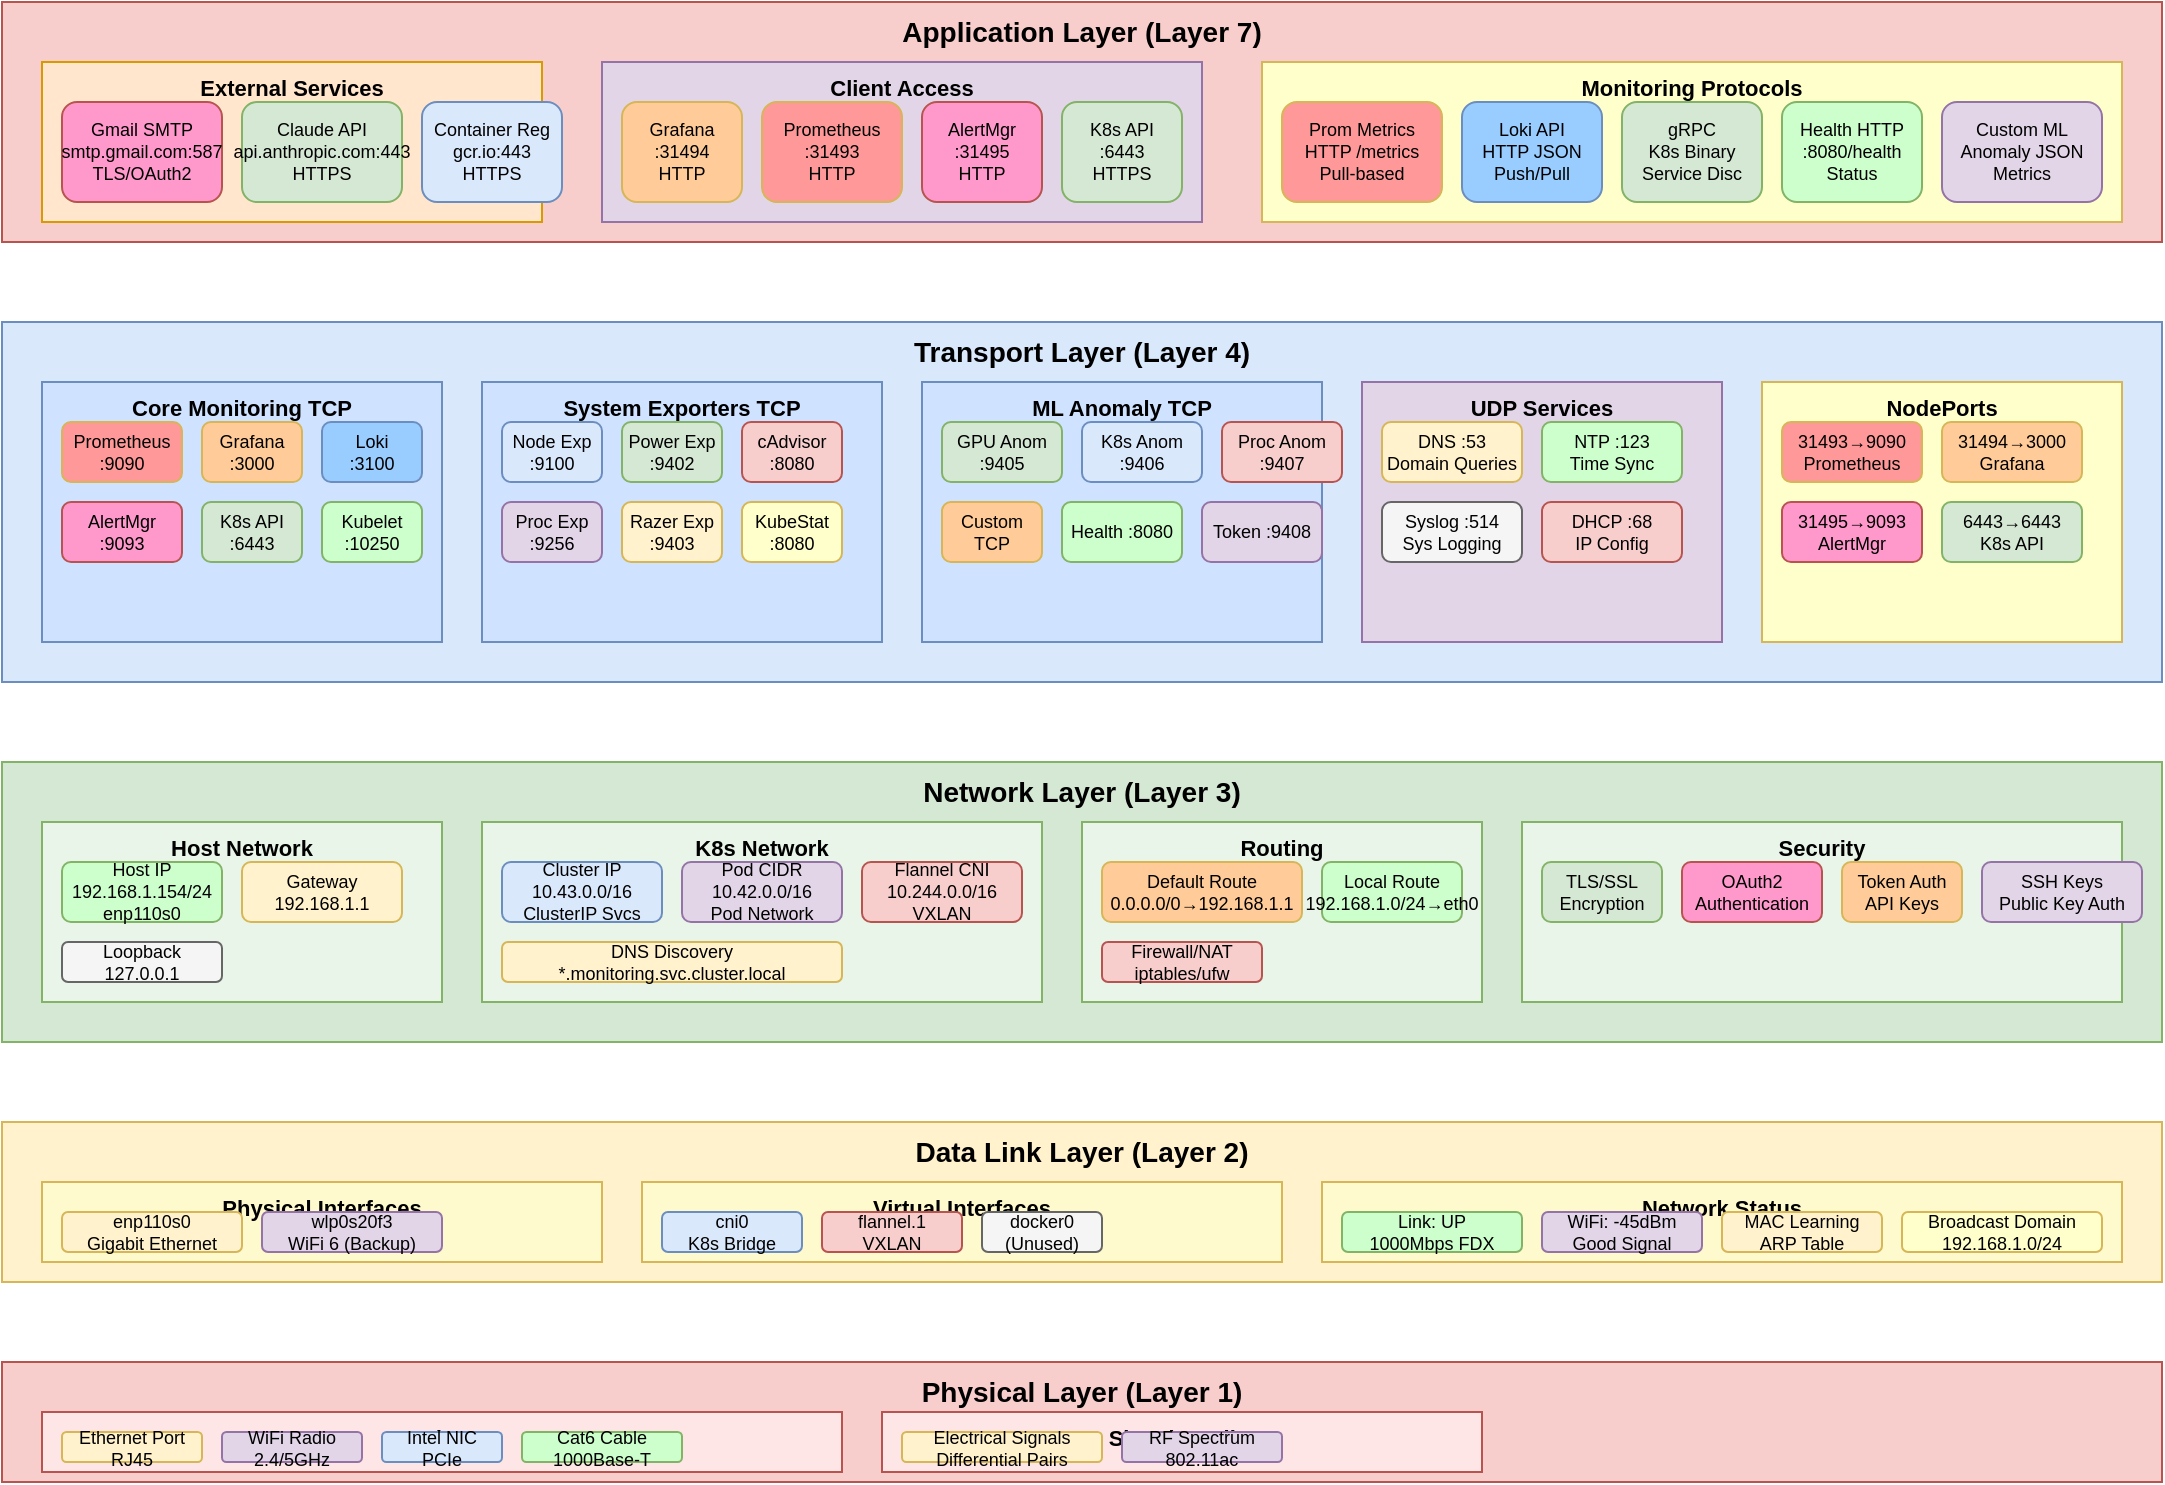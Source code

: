 <mxfile version="24.4.8" type="device">
  <diagram name="ODIN-Network" id="network-diagram">
    <mxGraphModel dx="1422" dy="794" grid="1" gridSize="10" guides="1" tooltips="1" connect="1" arrows="1" fold="1" page="1" pageScale="1" pageWidth="1169" pageHeight="827" math="0" shadow="0">
      <root>
        <mxCell id="0"/>
        <mxCell id="1" parent="0"/>
        
        <mxCell id="2" value="Application Layer (Layer 7)" style="rounded=0;whiteSpace=wrap;html=1;fillColor=#f8cecc;strokeColor=#b85450;fontSize=14;fontStyle=1;verticalAlign=top;" vertex="1" parent="1">
          <mxGeometry x="40" y="40" width="1080" height="120" as="geometry"/>
        </mxCell>
        
        <mxCell id="3" value="External Services" style="rounded=0;whiteSpace=wrap;html=1;fillColor=#ffe6cc;strokeColor=#d79b00;fontSize=11;fontStyle=1;verticalAlign=top;" vertex="1" parent="1">
          <mxGeometry x="60" y="70" width="250" height="80" as="geometry"/>
        </mxCell>
        
        <mxCell id="4" value="Gmail SMTP&#xa;smtp.gmail.com:587&#xa;TLS/OAuth2" style="rounded=1;whiteSpace=wrap;html=1;fillColor=#ff99cc;strokeColor=#b85450;fontSize=9;" vertex="1" parent="1">
          <mxGeometry x="70" y="90" width="80" height="50" as="geometry"/>
        </mxCell>
        
        <mxCell id="5" value="Claude API&#xa;api.anthropic.com:443&#xa;HTTPS" style="rounded=1;whiteSpace=wrap;html=1;fillColor=#d5e8d4;strokeColor=#82b366;fontSize=9;" vertex="1" parent="1">
          <mxGeometry x="160" y="90" width="80" height="50" as="geometry"/>
        </mxCell>
        
        <mxCell id="6" value="Container Reg&#xa;gcr.io:443&#xa;HTTPS" style="rounded=1;whiteSpace=wrap;html=1;fillColor=#dae8fc;strokeColor=#6c8ebf;fontSize=9;" vertex="1" parent="1">
          <mxGeometry x="250" y="90" width="70" height="50" as="geometry"/>
        </mxCell>
        
        <mxCell id="7" value="Client Access" style="rounded=0;whiteSpace=wrap;html=1;fillColor=#e1d5e7;strokeColor=#9673a6;fontSize=11;fontStyle=1;verticalAlign=top;" vertex="1" parent="1">
          <mxGeometry x="340" y="70" width="300" height="80" as="geometry"/>
        </mxCell>
        
        <mxCell id="8" value="Grafana&#xa;:31494&#xa;HTTP" style="rounded=1;whiteSpace=wrap;html=1;fillColor=#ffcc99;strokeColor=#d6b656;fontSize=9;" vertex="1" parent="1">
          <mxGeometry x="350" y="90" width="60" height="50" as="geometry"/>
        </mxCell>
        
        <mxCell id="9" value="Prometheus&#xa;:31493&#xa;HTTP" style="rounded=1;whiteSpace=wrap;html=1;fillColor=#ff9999;strokeColor=#d6b656;fontSize=9;" vertex="1" parent="1">
          <mxGeometry x="420" y="90" width="70" height="50" as="geometry"/>
        </mxCell>
        
        <mxCell id="10" value="AlertMgr&#xa;:31495&#xa;HTTP" style="rounded=1;whiteSpace=wrap;html=1;fillColor=#ff99cc;strokeColor=#b85450;fontSize=9;" vertex="1" parent="1">
          <mxGeometry x="500" y="90" width="60" height="50" as="geometry"/>
        </mxCell>
        
        <mxCell id="11" value="K8s API&#xa;:6443&#xa;HTTPS" style="rounded=1;whiteSpace=wrap;html=1;fillColor=#d5e8d4;strokeColor=#82b366;fontSize=9;" vertex="1" parent="1">
          <mxGeometry x="570" y="90" width="60" height="50" as="geometry"/>
        </mxCell>
        
        <mxCell id="12" value="Monitoring Protocols" style="rounded=0;whiteSpace=wrap;html=1;fillColor=#ffffcc;strokeColor=#d6b656;fontSize=11;fontStyle=1;verticalAlign=top;" vertex="1" parent="1">
          <mxGeometry x="670" y="70" width="430" height="80" as="geometry"/>
        </mxCell>
        
        <mxCell id="13" value="Prom Metrics&#xa;HTTP /metrics&#xa;Pull-based" style="rounded=1;whiteSpace=wrap;html=1;fillColor=#ff9999;strokeColor=#d6b656;fontSize=9;" vertex="1" parent="1">
          <mxGeometry x="680" y="90" width="80" height="50" as="geometry"/>
        </mxCell>
        
        <mxCell id="14" value="Loki API&#xa;HTTP JSON&#xa;Push/Pull" style="rounded=1;whiteSpace=wrap;html=1;fillColor=#99ccff;strokeColor=#6c8ebf;fontSize=9;" vertex="1" parent="1">
          <mxGeometry x="770" y="90" width="70" height="50" as="geometry"/>
        </mxCell>
        
        <mxCell id="15" value="gRPC&#xa;K8s Binary&#xa;Service Disc" style="rounded=1;whiteSpace=wrap;html=1;fillColor=#d5e8d4;strokeColor=#82b366;fontSize=9;" vertex="1" parent="1">
          <mxGeometry x="850" y="90" width="70" height="50" as="geometry"/>
        </mxCell>
        
        <mxCell id="16" value="Health HTTP&#xa;:8080/health&#xa;Status" style="rounded=1;whiteSpace=wrap;html=1;fillColor=#ccffcc;strokeColor=#82b366;fontSize=9;" vertex="1" parent="1">
          <mxGeometry x="930" y="90" width="70" height="50" as="geometry"/>
        </mxCell>
        
        <mxCell id="17" value="Custom ML&#xa;Anomaly JSON&#xa;Metrics" style="rounded=1;whiteSpace=wrap;html=1;fillColor=#e1d5e7;strokeColor=#9673a6;fontSize=9;" vertex="1" parent="1">
          <mxGeometry x="1010" y="90" width="80" height="50" as="geometry"/>
        </mxCell>
        
        <mxCell id="18" value="Transport Layer (Layer 4)" style="rounded=0;whiteSpace=wrap;html=1;fillColor=#dae8fc;strokeColor=#6c8ebf;fontSize=14;fontStyle=1;verticalAlign=top;" vertex="1" parent="1">
          <mxGeometry x="40" y="200" width="1080" height="180" as="geometry"/>
        </mxCell>
        
        <mxCell id="19" value="Core Monitoring TCP" style="rounded=0;whiteSpace=wrap;html=1;fillColor=#cfe2ff;strokeColor=#6c8ebf;fontSize=11;fontStyle=1;verticalAlign=top;" vertex="1" parent="1">
          <mxGeometry x="60" y="230" width="200" height="130" as="geometry"/>
        </mxCell>
        
        <mxCell id="20" value="Prometheus&#xa;:9090" style="rounded=1;whiteSpace=wrap;html=1;fillColor=#ff9999;strokeColor=#d6b656;fontSize=9;" vertex="1" parent="1">
          <mxGeometry x="70" y="250" width="60" height="30" as="geometry"/>
        </mxCell>
        
        <mxCell id="21" value="Grafana&#xa;:3000" style="rounded=1;whiteSpace=wrap;html=1;fillColor=#ffcc99;strokeColor=#d6b656;fontSize=9;" vertex="1" parent="1">
          <mxGeometry x="140" y="250" width="50" height="30" as="geometry"/>
        </mxCell>
        
        <mxCell id="22" value="Loki&#xa;:3100" style="rounded=1;whiteSpace=wrap;html=1;fillColor=#99ccff;strokeColor=#6c8ebf;fontSize=9;" vertex="1" parent="1">
          <mxGeometry x="200" y="250" width="50" height="30" as="geometry"/>
        </mxCell>
        
        <mxCell id="23" value="AlertMgr&#xa;:9093" style="rounded=1;whiteSpace=wrap;html=1;fillColor=#ff99cc;strokeColor=#b85450;fontSize=9;" vertex="1" parent="1">
          <mxGeometry x="70" y="290" width="60" height="30" as="geometry"/>
        </mxCell>
        
        <mxCell id="24" value="K8s API&#xa;:6443" style="rounded=1;whiteSpace=wrap;html=1;fillColor=#d5e8d4;strokeColor=#82b366;fontSize=9;" vertex="1" parent="1">
          <mxGeometry x="140" y="290" width="50" height="30" as="geometry"/>
        </mxCell>
        
        <mxCell id="25" value="Kubelet&#xa;:10250" style="rounded=1;whiteSpace=wrap;html=1;fillColor=#ccffcc;strokeColor=#82b366;fontSize=9;" vertex="1" parent="1">
          <mxGeometry x="200" y="290" width="50" height="30" as="geometry"/>
        </mxCell>
        
        <mxCell id="26" value="System Exporters TCP" style="rounded=0;whiteSpace=wrap;html=1;fillColor=#cfe2ff;strokeColor=#6c8ebf;fontSize=11;fontStyle=1;verticalAlign=top;" vertex="1" parent="1">
          <mxGeometry x="280" y="230" width="200" height="130" as="geometry"/>
        </mxCell>
        
        <mxCell id="27" value="Node Exp&#xa;:9100" style="rounded=1;whiteSpace=wrap;html=1;fillColor=#dae8fc;strokeColor=#6c8ebf;fontSize=9;" vertex="1" parent="1">
          <mxGeometry x="290" y="250" width="50" height="30" as="geometry"/>
        </mxCell>
        
        <mxCell id="28" value="Power Exp&#xa;:9402" style="rounded=1;whiteSpace=wrap;html=1;fillColor=#d5e8d4;strokeColor=#82b366;fontSize=9;" vertex="1" parent="1">
          <mxGeometry x="350" y="250" width="50" height="30" as="geometry"/>
        </mxCell>
        
        <mxCell id="29" value="cAdvisor&#xa;:8080" style="rounded=1;whiteSpace=wrap;html=1;fillColor=#f8cecc;strokeColor=#b85450;fontSize=9;" vertex="1" parent="1">
          <mxGeometry x="410" y="250" width="50" height="30" as="geometry"/>
        </mxCell>
        
        <mxCell id="30" value="Proc Exp&#xa;:9256" style="rounded=1;whiteSpace=wrap;html=1;fillColor=#e1d5e7;strokeColor=#9673a6;fontSize=9;" vertex="1" parent="1">
          <mxGeometry x="290" y="290" width="50" height="30" as="geometry"/>
        </mxCell>
        
        <mxCell id="31" value="Razer Exp&#xa;:9403" style="rounded=1;whiteSpace=wrap;html=1;fillColor=#fff2cc;strokeColor=#d6b656;fontSize=9;" vertex="1" parent="1">
          <mxGeometry x="350" y="290" width="50" height="30" as="geometry"/>
        </mxCell>
        
        <mxCell id="32" value="KubeStat&#xa;:8080" style="rounded=1;whiteSpace=wrap;html=1;fillColor=#ffffcc;strokeColor=#d6b656;fontSize=9;" vertex="1" parent="1">
          <mxGeometry x="410" y="290" width="50" height="30" as="geometry"/>
        </mxCell>
        
        <mxCell id="33" value="ML Anomaly TCP" style="rounded=0;whiteSpace=wrap;html=1;fillColor=#cfe2ff;strokeColor=#6c8ebf;fontSize=11;fontStyle=1;verticalAlign=top;" vertex="1" parent="1">
          <mxGeometry x="500" y="230" width="200" height="130" as="geometry"/>
        </mxCell>
        
        <mxCell id="34" value="GPU Anom&#xa;:9405" style="rounded=1;whiteSpace=wrap;html=1;fillColor=#d5e8d4;strokeColor=#82b366;fontSize=9;" vertex="1" parent="1">
          <mxGeometry x="510" y="250" width="60" height="30" as="geometry"/>
        </mxCell>
        
        <mxCell id="35" value="K8s Anom&#xa;:9406" style="rounded=1;whiteSpace=wrap;html=1;fillColor=#dae8fc;strokeColor=#6c8ebf;fontSize=9;" vertex="1" parent="1">
          <mxGeometry x="580" y="250" width="60" height="30" as="geometry"/>
        </mxCell>
        
        <mxCell id="36" value="Proc Anom&#xa;:9407" style="rounded=1;whiteSpace=wrap;html=1;fillColor=#f8cecc;strokeColor=#b85450;fontSize=9;" vertex="1" parent="1">
          <mxGeometry x="650" y="250" width="60" height="30" as="geometry"/>
        </mxCell>
        
        <mxCell id="37" value="Custom TCP" style="rounded=1;whiteSpace=wrap;html=1;fillColor=#ffcc99;strokeColor=#d6b656;fontSize=9;" vertex="1" parent="1">
          <mxGeometry x="510" y="290" width="50" height="30" as="geometry"/>
        </mxCell>
        
        <mxCell id="38" value="Health :8080" style="rounded=1;whiteSpace=wrap;html=1;fillColor=#ccffcc;strokeColor=#82b366;fontSize=9;" vertex="1" parent="1">
          <mxGeometry x="570" y="290" width="60" height="30" as="geometry"/>
        </mxCell>
        
        <mxCell id="39" value="Token :9408" style="rounded=1;whiteSpace=wrap;html=1;fillColor=#e1d5e7;strokeColor=#9673a6;fontSize=9;" vertex="1" parent="1">
          <mxGeometry x="640" y="290" width="60" height="30" as="geometry"/>
        </mxCell>
        
        <mxCell id="40" value="UDP Services" style="rounded=0;whiteSpace=wrap;html=1;fillColor=#e1d5e7;strokeColor=#9673a6;fontSize=11;fontStyle=1;verticalAlign=top;" vertex="1" parent="1">
          <mxGeometry x="720" y="230" width="180" height="130" as="geometry"/>
        </mxCell>
        
        <mxCell id="41" value="DNS :53&#xa;Domain Queries" style="rounded=1;whiteSpace=wrap;html=1;fillColor=#fff2cc;strokeColor=#d6b656;fontSize=9;" vertex="1" parent="1">
          <mxGeometry x="730" y="250" width="70" height="30" as="geometry"/>
        </mxCell>
        
        <mxCell id="42" value="NTP :123&#xa;Time Sync" style="rounded=1;whiteSpace=wrap;html=1;fillColor=#ccffcc;strokeColor=#82b366;fontSize=9;" vertex="1" parent="1">
          <mxGeometry x="810" y="250" width="70" height="30" as="geometry"/>
        </mxCell>
        
        <mxCell id="43" value="Syslog :514&#xa;Sys Logging" style="rounded=1;whiteSpace=wrap;html=1;fillColor=#f5f5f5;strokeColor=#666666;fontSize=9;" vertex="1" parent="1">
          <mxGeometry x="730" y="290" width="70" height="30" as="geometry"/>
        </mxCell>
        
        <mxCell id="44" value="DHCP :68&#xa;IP Config" style="rounded=1;whiteSpace=wrap;html=1;fillColor=#f8cecc;strokeColor=#b85450;fontSize=9;" vertex="1" parent="1">
          <mxGeometry x="810" y="290" width="70" height="30" as="geometry"/>
        </mxCell>
        
        <mxCell id="45" value="NodePorts" style="rounded=0;whiteSpace=wrap;html=1;fillColor=#ffffcc;strokeColor=#d6b656;fontSize=11;fontStyle=1;verticalAlign=top;" vertex="1" parent="1">
          <mxGeometry x="920" y="230" width="180" height="130" as="geometry"/>
        </mxCell>
        
        <mxCell id="46" value="31493→9090&#xa;Prometheus" style="rounded=1;whiteSpace=wrap;html=1;fillColor=#ff9999;strokeColor=#d6b656;fontSize=9;" vertex="1" parent="1">
          <mxGeometry x="930" y="250" width="70" height="30" as="geometry"/>
        </mxCell>
        
        <mxCell id="47" value="31494→3000&#xa;Grafana" style="rounded=1;whiteSpace=wrap;html=1;fillColor=#ffcc99;strokeColor=#d6b656;fontSize=9;" vertex="1" parent="1">
          <mxGeometry x="1010" y="250" width="70" height="30" as="geometry"/>
        </mxCell>
        
        <mxCell id="48" value="31495→9093&#xa;AlertMgr" style="rounded=1;whiteSpace=wrap;html=1;fillColor=#ff99cc;strokeColor=#b85450;fontSize=9;" vertex="1" parent="1">
          <mxGeometry x="930" y="290" width="70" height="30" as="geometry"/>
        </mxCell>
        
        <mxCell id="49" value="6443→6443&#xa;K8s API" style="rounded=1;whiteSpace=wrap;html=1;fillColor=#d5e8d4;strokeColor=#82b366;fontSize=9;" vertex="1" parent="1">
          <mxGeometry x="1010" y="290" width="70" height="30" as="geometry"/>
        </mxCell>
        
        <mxCell id="50" value="Network Layer (Layer 3)" style="rounded=0;whiteSpace=wrap;html=1;fillColor=#d5e8d4;strokeColor=#82b366;fontSize=14;fontStyle=1;verticalAlign=top;" vertex="1" parent="1">
          <mxGeometry x="40" y="420" width="1080" height="140" as="geometry"/>
        </mxCell>
        
        <mxCell id="51" value="Host Network" style="rounded=0;whiteSpace=wrap;html=1;fillColor=#e8f5e8;strokeColor=#82b366;fontSize=11;fontStyle=1;verticalAlign=top;" vertex="1" parent="1">
          <mxGeometry x="60" y="450" width="200" height="90" as="geometry"/>
        </mxCell>
        
        <mxCell id="52" value="Host IP&#xa;192.168.1.154/24&#xa;enp110s0" style="rounded=1;whiteSpace=wrap;html=1;fillColor=#ccffcc;strokeColor=#82b366;fontSize=9;" vertex="1" parent="1">
          <mxGeometry x="70" y="470" width="80" height="30" as="geometry"/>
        </mxCell>
        
        <mxCell id="53" value="Gateway&#xa;192.168.1.1" style="rounded=1;whiteSpace=wrap;html=1;fillColor=#fff2cc;strokeColor=#d6b656;fontSize=9;" vertex="1" parent="1">
          <mxGeometry x="160" y="470" width="80" height="30" as="geometry"/>
        </mxCell>
        
        <mxCell id="54" value="Loopback&#xa;127.0.0.1" style="rounded=1;whiteSpace=wrap;html=1;fillColor=#f5f5f5;strokeColor=#666666;fontSize=9;" vertex="1" parent="1">
          <mxGeometry x="70" y="510" width="80" height="20" as="geometry"/>
        </mxCell>
        
        <mxCell id="55" value="K8s Network" style="rounded=0;whiteSpace=wrap;html=1;fillColor=#e8f5e8;strokeColor=#82b366;fontSize=11;fontStyle=1;verticalAlign=top;" vertex="1" parent="1">
          <mxGeometry x="280" y="450" width="280" height="90" as="geometry"/>
        </mxCell>
        
        <mxCell id="56" value="Cluster IP&#xa;10.43.0.0/16&#xa;ClusterIP Svcs" style="rounded=1;whiteSpace=wrap;html=1;fillColor=#dae8fc;strokeColor=#6c8ebf;fontSize=9;" vertex="1" parent="1">
          <mxGeometry x="290" y="470" width="80" height="30" as="geometry"/>
        </mxCell>
        
        <mxCell id="57" value="Pod CIDR&#xa;10.42.0.0/16&#xa;Pod Network" style="rounded=1;whiteSpace=wrap;html=1;fillColor=#e1d5e7;strokeColor=#9673a6;fontSize=9;" vertex="1" parent="1">
          <mxGeometry x="380" y="470" width="80" height="30" as="geometry"/>
        </mxCell>
        
        <mxCell id="58" value="Flannel CNI&#xa;10.244.0.0/16&#xa;VXLAN" style="rounded=1;whiteSpace=wrap;html=1;fillColor=#f8cecc;strokeColor=#b85450;fontSize=9;" vertex="1" parent="1">
          <mxGeometry x="470" y="470" width="80" height="30" as="geometry"/>
        </mxCell>
        
        <mxCell id="59" value="DNS Discovery&#xa;*.monitoring.svc.cluster.local" style="rounded=1;whiteSpace=wrap;html=1;fillColor=#fff2cc;strokeColor=#d6b656;fontSize=9;" vertex="1" parent="1">
          <mxGeometry x="290" y="510" width="170" height="20" as="geometry"/>
        </mxCell>
        
        <mxCell id="60" value="Routing" style="rounded=0;whiteSpace=wrap;html=1;fillColor=#e8f5e8;strokeColor=#82b366;fontSize=11;fontStyle=1;verticalAlign=top;" vertex="1" parent="1">
          <mxGeometry x="580" y="450" width="200" height="90" as="geometry"/>
        </mxCell>
        
        <mxCell id="61" value="Default Route&#xa;0.0.0.0/0→192.168.1.1" style="rounded=1;whiteSpace=wrap;html=1;fillColor=#ffcc99;strokeColor=#d6b656;fontSize=9;" vertex="1" parent="1">
          <mxGeometry x="590" y="470" width="100" height="30" as="geometry"/>
        </mxCell>
        
        <mxCell id="62" value="Local Route&#xa;192.168.1.0/24→eth0" style="rounded=1;whiteSpace=wrap;html=1;fillColor=#ccffcc;strokeColor=#82b366;fontSize=9;" vertex="1" parent="1">
          <mxGeometry x="700" y="470" width="70" height="30" as="geometry"/>
        </mxCell>
        
        <mxCell id="63" value="Firewall/NAT&#xa;iptables/ufw" style="rounded=1;whiteSpace=wrap;html=1;fillColor=#f8cecc;strokeColor=#b85450;fontSize=9;" vertex="1" parent="1">
          <mxGeometry x="590" y="510" width="80" height="20" as="geometry"/>
        </mxCell>
        
        <mxCell id="64" value="Security" style="rounded=0;whiteSpace=wrap;html=1;fillColor=#e8f5e8;strokeColor=#82b366;fontSize=11;fontStyle=1;verticalAlign=top;" vertex="1" parent="1">
          <mxGeometry x="800" y="450" width="300" height="90" as="geometry"/>
        </mxCell>
        
        <mxCell id="65" value="TLS/SSL&#xa;Encryption" style="rounded=1;whiteSpace=wrap;html=1;fillColor=#d5e8d4;strokeColor=#82b366;fontSize=9;" vertex="1" parent="1">
          <mxGeometry x="810" y="470" width="60" height="30" as="geometry"/>
        </mxCell>
        
        <mxCell id="66" value="OAuth2&#xa;Authentication" style="rounded=1;whiteSpace=wrap;html=1;fillColor=#ff99cc;strokeColor=#b85450;fontSize=9;" vertex="1" parent="1">
          <mxGeometry x="880" y="470" width="70" height="30" as="geometry"/>
        </mxCell>
        
        <mxCell id="67" value="Token Auth&#xa;API Keys" style="rounded=1;whiteSpace=wrap;html=1;fillColor=#ffcc99;strokeColor=#d6b656;fontSize=9;" vertex="1" parent="1">
          <mxGeometry x="960" y="470" width="60" height="30" as="geometry"/>
        </mxCell>
        
        <mxCell id="68" value="SSH Keys&#xa;Public Key Auth" style="rounded=1;whiteSpace=wrap;html=1;fillColor=#e1d5e7;strokeColor=#9673a6;fontSize=9;" vertex="1" parent="1">
          <mxGeometry x="1030" y="470" width="80" height="30" as="geometry"/>
        </mxCell>
        
        <mxCell id="69" value="Data Link Layer (Layer 2)" style="rounded=0;whiteSpace=wrap;html=1;fillColor=#fff2cc;strokeColor=#d6b656;fontSize=14;fontStyle=1;verticalAlign=top;" vertex="1" parent="1">
          <mxGeometry x="40" y="600" width="1080" height="80" as="geometry"/>
        </mxCell>
        
        <mxCell id="70" value="Physical Interfaces" style="rounded=0;whiteSpace=wrap;html=1;fillColor=#fffacd;strokeColor=#d6b656;fontSize=11;fontStyle=1;verticalAlign=top;" vertex="1" parent="1">
          <mxGeometry x="60" y="630" width="280" height="40" as="geometry"/>
        </mxCell>
        
        <mxCell id="71" value="enp110s0&#xa;Gigabit Ethernet" style="rounded=1;whiteSpace=wrap;html=1;fillColor=#fff2cc;strokeColor=#d6b656;fontSize=9;" vertex="1" parent="1">
          <mxGeometry x="70" y="645" width="90" height="20" as="geometry"/>
        </mxCell>
        
        <mxCell id="72" value="wlp0s20f3&#xa;WiFi 6 (Backup)" style="rounded=1;whiteSpace=wrap;html=1;fillColor=#e1d5e7;strokeColor=#9673a6;fontSize=9;" vertex="1" parent="1">
          <mxGeometry x="170" y="645" width="90" height="20" as="geometry"/>
        </mxCell>
        
        <mxCell id="73" value="Virtual Interfaces" style="rounded=0;whiteSpace=wrap;html=1;fillColor=#fffacd;strokeColor=#d6b656;fontSize=11;fontStyle=1;verticalAlign=top;" vertex="1" parent="1">
          <mxGeometry x="360" y="630" width="320" height="40" as="geometry"/>
        </mxCell>
        
        <mxCell id="74" value="cni0&#xa;K8s Bridge" style="rounded=1;whiteSpace=wrap;html=1;fillColor=#dae8fc;strokeColor=#6c8ebf;fontSize=9;" vertex="1" parent="1">
          <mxGeometry x="370" y="645" width="70" height="20" as="geometry"/>
        </mxCell>
        
        <mxCell id="75" value="flannel.1&#xa;VXLAN" style="rounded=1;whiteSpace=wrap;html=1;fillColor=#f8cecc;strokeColor=#b85450;fontSize=9;" vertex="1" parent="1">
          <mxGeometry x="450" y="645" width="70" height="20" as="geometry"/>
        </mxCell>
        
        <mxCell id="76" value="docker0&#xa;(Unused)" style="rounded=1;whiteSpace=wrap;html=1;fillColor=#f5f5f5;strokeColor=#666666;fontSize=9;" vertex="1" parent="1">
          <mxGeometry x="530" y="645" width="60" height="20" as="geometry"/>
        </mxCell>
        
        <mxCell id="77" value="Network Status" style="rounded=0;whiteSpace=wrap;html=1;fillColor=#fffacd;strokeColor=#d6b656;fontSize=11;fontStyle=1;verticalAlign=top;" vertex="1" parent="1">
          <mxGeometry x="700" y="630" width="400" height="40" as="geometry"/>
        </mxCell>
        
        <mxCell id="78" value="Link: UP&#xa;1000Mbps FDX" style="rounded=1;whiteSpace=wrap;html=1;fillColor=#ccffcc;strokeColor=#82b366;fontSize=9;" vertex="1" parent="1">
          <mxGeometry x="710" y="645" width="90" height="20" as="geometry"/>
        </mxCell>
        
        <mxCell id="79" value="WiFi: -45dBm&#xa;Good Signal" style="rounded=1;whiteSpace=wrap;html=1;fillColor=#e1d5e7;strokeColor=#9673a6;fontSize=9;" vertex="1" parent="1">
          <mxGeometry x="810" y="645" width="80" height="20" as="geometry"/>
        </mxCell>
        
        <mxCell id="80" value="MAC Learning&#xa;ARP Table" style="rounded=1;whiteSpace=wrap;html=1;fillColor=#fff2cc;strokeColor=#d6b656;fontSize=9;" vertex="1" parent="1">
          <mxGeometry x="900" y="645" width="80" height="20" as="geometry"/>
        </mxCell>
        
        <mxCell id="81" value="Broadcast Domain&#xa;192.168.1.0/24" style="rounded=1;whiteSpace=wrap;html=1;fillColor=#ffffcc;strokeColor=#d6b656;fontSize=9;" vertex="1" parent="1">
          <mxGeometry x="990" y="645" width="100" height="20" as="geometry"/>
        </mxCell>
        
        <mxCell id="82" value="Physical Layer (Layer 1)" style="rounded=0;whiteSpace=wrap;html=1;fillColor=#f8cecc;strokeColor=#b85450;fontSize=14;fontStyle=1;verticalAlign=top;" vertex="1" parent="1">
          <mxGeometry x="40" y="720" width="1080" height="60" as="geometry"/>
        </mxCell>
        
        <mxCell id="83" value="Hardware" style="rounded=0;whiteSpace=wrap;html=1;fillColor=#ffe6e6;strokeColor=#b85450;fontSize=11;fontStyle=1;verticalAlign=top;" vertex="1" parent="1">
          <mxGeometry x="60" y="745" width="400" height="30" as="geometry"/>
        </mxCell>
        
        <mxCell id="84" value="Ethernet Port&#xa;RJ45" style="rounded=1;whiteSpace=wrap;html=1;fillColor=#fff2cc;strokeColor=#d6b656;fontSize=9;" vertex="1" parent="1">
          <mxGeometry x="70" y="755" width="70" height="15" as="geometry"/>
        </mxCell>
        
        <mxCell id="85" value="WiFi Radio&#xa;2.4/5GHz" style="rounded=1;whiteSpace=wrap;html=1;fillColor=#e1d5e7;strokeColor=#9673a6;fontSize=9;" vertex="1" parent="1">
          <mxGeometry x="150" y="755" width="70" height="15" as="geometry"/>
        </mxCell>
        
        <mxCell id="86" value="Intel NIC&#xa;PCIe" style="rounded=1;whiteSpace=wrap;html=1;fillColor=#dae8fc;strokeColor=#6c8ebf;fontSize=9;" vertex="1" parent="1">
          <mxGeometry x="230" y="755" width="60" height="15" as="geometry"/>
        </mxCell>
        
        <mxCell id="87" value="Cat6 Cable&#xa;1000Base-T" style="rounded=1;whiteSpace=wrap;html=1;fillColor=#ccffcc;strokeColor=#82b366;fontSize=9;" vertex="1" parent="1">
          <mxGeometry x="300" y="755" width="80" height="15" as="geometry"/>
        </mxCell>
        
        <mxCell id="88" value="Signal Quality" style="rounded=0;whiteSpace=wrap;html=1;fillColor=#ffe6e6;strokeColor=#b85450;fontSize=11;fontStyle=1;verticalAlign=top;" vertex="1" parent="1">
          <mxGeometry x="480" y="745" width="300" height="30" as="geometry"/>
        </mxCell>
        
        <mxCell id="89" value="Electrical Signals&#xa;Differential Pairs" style="rounded=1;whiteSpace=wrap;html=1;fillColor=#fff2cc;strokeColor=#d6b656;fontSize=9;" vertex="1" parent="1">
          <mxGeometry x="490" y="755" width="100" height="15" as="geometry"/>
        </mxCell>
        
        <mxCell id="90" value="RF Spectrum&#xa;802.11ac" style="rounded=1;whiteSpace=wrap;html=1;fillColor=#e1d5e7;strokeColor=#9673a6;fontSize=9;" vertex="1" parent="1">
          <mxGeometry x="600" y="755" width="80" height="15" as="geometry"/>
        </mxCell>
        
        <mxCell id="91" value="Error Rate&#xa;<0.001%" style="rounded=1;whiteSpace=wrap;html=1;fillColor=#ccffcc;strokeColor=#82b366;fontSize=9;" vertex="1" parent="1">
          <mxGeometry x="690" y="755" width="80" height="15" as="geometry"/>
        </mxCell>
        
        <mxCell id="92" value="Flow Arrows" style="rounded=0;whiteSpace=wrap;html=1;fillColor=#ffe6e6;strokeColor=#b85450;fontSize=11;fontStyle=1;verticalAlign=top;" vertex="1" parent="1">
          <mxGeometry x="800" y="745" width="300" height="30" as="geometry"/>
        </mxCell>
        
        <mxCell id="93" value="Layer 7→4" style="endArrow=classic;html=1;strokeWidth=2;fillColor=#f8cecc;strokeColor=#b85450;" edge="1" parent="1">
          <mxGeometry width="50" height="50" relative="1" as="geometry">
            <mxPoint x="820" y="755" as="sourcePoint"/>
            <mxPoint x="860" y="755" as="targetPoint"/>
          </mxGeometry>
        </mxCell>
        
        <mxCell id="94" value="Layer 4→3" style="endArrow=classic;html=1;strokeWidth=2;fillColor=#dae8fc;strokeColor=#6c8ebf;" edge="1" parent="1">
          <mxGeometry width="50" height="50" relative="1" as="geometry">
            <mxPoint x="880" y="755" as="sourcePoint"/>
            <mxPoint x="920" y="755" as="targetPoint"/>
          </mxGeometry>
        </mxCell>
        
        <mxCell id="95" value="Layer 3→2" style="endArrow=classic;html=1;strokeWidth=2;fillColor=#d5e8d4;strokeColor=#82b366;" edge="1" parent="1">
          <mxGeometry width="50" height="50" relative="1" as="geometry">
            <mxPoint x="940" y="755" as="sourcePoint"/>
            <mxPoint x="980" y="755" as="targetPoint"/>
          </mxGeometry>
        </mxCell>
        
        <mxCell id="96" value="Layer 2→1" style="endArrow=classic;html=1;strokeWidth=2;fillColor=#fff2cc;strokeColor=#d6b656;" edge="1" parent="1">
          <mxGeometry width="50" height="50" relative="1" as="geometry">
            <mxPoint x="1000" y="755" as="sourcePoint"/>
            <mxPoint x="1040" y="755" as="targetPoint"/>
          </mxGeometry>
        </mxCell>
        
      </root>
    </mxGraphModel>
  </diagram>
</mxfile>